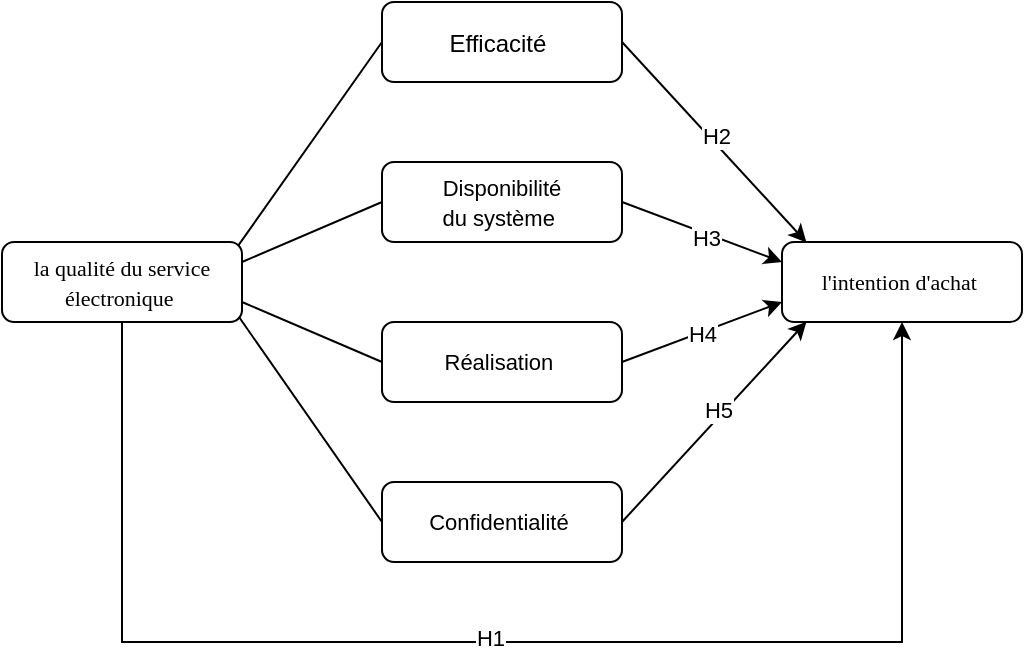 <mxfile version="26.2.14">
  <diagram name="Page-1" id="g4uEJwVApC-8BKiMDtJV">
    <mxGraphModel dx="1385" dy="789" grid="1" gridSize="10" guides="1" tooltips="1" connect="1" arrows="1" fold="1" page="1" pageScale="1" pageWidth="850" pageHeight="1100" math="0" shadow="0">
      <root>
        <mxCell id="0" />
        <mxCell id="1" parent="0" />
        <mxCell id="zcal4szhA9THlN3-I1z9-9" style="rounded=0;orthogonalLoop=1;jettySize=auto;html=1;exitX=1;exitY=0.5;exitDx=0;exitDy=0;entryX=0.102;entryY=0.005;entryDx=0;entryDy=0;entryPerimeter=0;" edge="1" parent="1" source="zcal4szhA9THlN3-I1z9-1" target="zcal4szhA9THlN3-I1z9-8">
          <mxGeometry relative="1" as="geometry" />
        </mxCell>
        <mxCell id="zcal4szhA9THlN3-I1z9-20" value="H2" style="edgeLabel;html=1;align=center;verticalAlign=middle;resizable=0;points=[];" vertex="1" connectable="0" parent="zcal4szhA9THlN3-I1z9-9">
          <mxGeometry x="-0.025" y="3" relative="1" as="geometry">
            <mxPoint as="offset" />
          </mxGeometry>
        </mxCell>
        <mxCell id="zcal4szhA9THlN3-I1z9-1" value="&lt;span style=&quot;line-height: 107%; font-family: Aptos, sans-serif;&quot;&gt;&lt;font&gt;Efficacité&lt;/font&gt;&lt;/span&gt;&lt;span style=&quot;font-size:11.0pt;line-height:107%;&lt;br/&gt;font-family:&amp;quot;Aptos&amp;quot;,sans-serif;mso-ascii-theme-font:minor-latin;mso-fareast-font-family:&lt;br/&gt;Aptos;mso-fareast-theme-font:minor-latin;mso-hansi-theme-font:minor-latin;&lt;br/&gt;mso-bidi-font-family:&amp;quot;Times New Roman&amp;quot;;mso-bidi-theme-font:minor-bidi;&lt;br/&gt;mso-ansi-language:FR-MA;mso-fareast-language:EN-US;mso-bidi-language:AR-SA&quot;&gt;&amp;nbsp;&lt;/span&gt;" style="rounded=1;whiteSpace=wrap;html=1;" vertex="1" parent="1">
          <mxGeometry x="240" y="320" width="120" height="40" as="geometry" />
        </mxCell>
        <mxCell id="zcal4szhA9THlN3-I1z9-10" style="rounded=0;orthogonalLoop=1;jettySize=auto;html=1;exitX=1;exitY=0.5;exitDx=0;exitDy=0;entryX=0;entryY=0.25;entryDx=0;entryDy=0;" edge="1" parent="1" source="zcal4szhA9THlN3-I1z9-2" target="zcal4szhA9THlN3-I1z9-8">
          <mxGeometry relative="1" as="geometry" />
        </mxCell>
        <mxCell id="zcal4szhA9THlN3-I1z9-21" value="H3" style="edgeLabel;html=1;align=center;verticalAlign=middle;resizable=0;points=[];" vertex="1" connectable="0" parent="zcal4szhA9THlN3-I1z9-10">
          <mxGeometry x="0.038" y="-2" relative="1" as="geometry">
            <mxPoint x="1" as="offset" />
          </mxGeometry>
        </mxCell>
        <mxCell id="zcal4szhA9THlN3-I1z9-2" value="&lt;span style=&quot;line-height: 107%; font-family: Aptos, sans-serif;&quot;&gt;&lt;font&gt;&lt;font style=&quot;font-size: 11px;&quot;&gt;Disponibilité&lt;br&gt;du système&lt;/font&gt;&amp;nbsp;&lt;/font&gt;&lt;/span&gt;" style="rounded=1;whiteSpace=wrap;html=1;" vertex="1" parent="1">
          <mxGeometry x="240" y="400" width="120" height="40" as="geometry" />
        </mxCell>
        <mxCell id="zcal4szhA9THlN3-I1z9-11" style="rounded=0;orthogonalLoop=1;jettySize=auto;html=1;exitX=1;exitY=0.5;exitDx=0;exitDy=0;entryX=0;entryY=0.75;entryDx=0;entryDy=0;" edge="1" parent="1" source="zcal4szhA9THlN3-I1z9-5" target="zcal4szhA9THlN3-I1z9-8">
          <mxGeometry relative="1" as="geometry" />
        </mxCell>
        <mxCell id="zcal4szhA9THlN3-I1z9-22" value="H4" style="edgeLabel;html=1;align=center;verticalAlign=middle;resizable=0;points=[];" vertex="1" connectable="0" parent="zcal4szhA9THlN3-I1z9-11">
          <mxGeometry x="-0.008" y="-1" relative="1" as="geometry">
            <mxPoint as="offset" />
          </mxGeometry>
        </mxCell>
        <mxCell id="zcal4szhA9THlN3-I1z9-5" value="&lt;span style=&quot;line-height: 107%;&quot;&gt;&lt;font style=&quot;font-size: 11px;&quot;&gt;Réalisation&amp;nbsp;&lt;/font&gt;&lt;/span&gt;" style="rounded=1;whiteSpace=wrap;html=1;" vertex="1" parent="1">
          <mxGeometry x="240" y="480" width="120" height="40" as="geometry" />
        </mxCell>
        <mxCell id="zcal4szhA9THlN3-I1z9-12" style="rounded=0;orthogonalLoop=1;jettySize=auto;html=1;exitX=1;exitY=0.5;exitDx=0;exitDy=0;entryX=0.102;entryY=0.996;entryDx=0;entryDy=0;entryPerimeter=0;" edge="1" parent="1" source="zcal4szhA9THlN3-I1z9-6" target="zcal4szhA9THlN3-I1z9-8">
          <mxGeometry relative="1" as="geometry">
            <mxPoint x="500" y="490" as="targetPoint" />
          </mxGeometry>
        </mxCell>
        <mxCell id="zcal4szhA9THlN3-I1z9-23" value="H5" style="edgeLabel;html=1;align=center;verticalAlign=middle;resizable=0;points=[];" vertex="1" connectable="0" parent="zcal4szhA9THlN3-I1z9-12">
          <mxGeometry x="0.083" y="3" relative="1" as="geometry">
            <mxPoint as="offset" />
          </mxGeometry>
        </mxCell>
        <mxCell id="zcal4szhA9THlN3-I1z9-6" value="&lt;span style=&quot;line-height: 107%; font-family: Aptos, sans-serif;&quot;&gt;&lt;font style=&quot;font-size: 11px;&quot;&gt;Confidentialité&amp;nbsp;&lt;/font&gt;&lt;/span&gt;" style="rounded=1;whiteSpace=wrap;html=1;" vertex="1" parent="1">
          <mxGeometry x="240" y="560" width="120" height="40" as="geometry" />
        </mxCell>
        <mxCell id="zcal4szhA9THlN3-I1z9-14" style="rounded=0;orthogonalLoop=1;jettySize=auto;html=1;exitX=0.985;exitY=0.042;exitDx=0;exitDy=0;entryX=0;entryY=0.5;entryDx=0;entryDy=0;endArrow=none;startFill=0;exitPerimeter=0;" edge="1" parent="1" source="zcal4szhA9THlN3-I1z9-7" target="zcal4szhA9THlN3-I1z9-1">
          <mxGeometry relative="1" as="geometry" />
        </mxCell>
        <mxCell id="zcal4szhA9THlN3-I1z9-19" style="edgeStyle=orthogonalEdgeStyle;rounded=0;orthogonalLoop=1;jettySize=auto;html=1;entryX=0.5;entryY=1;entryDx=0;entryDy=0;exitX=0.5;exitY=1;exitDx=0;exitDy=0;" edge="1" parent="1" source="zcal4szhA9THlN3-I1z9-7" target="zcal4szhA9THlN3-I1z9-8">
          <mxGeometry relative="1" as="geometry">
            <Array as="points">
              <mxPoint x="110" y="640" />
              <mxPoint x="500" y="640" />
            </Array>
          </mxGeometry>
        </mxCell>
        <mxCell id="zcal4szhA9THlN3-I1z9-24" value="H1" style="edgeLabel;html=1;align=center;verticalAlign=middle;resizable=0;points=[];" vertex="1" connectable="0" parent="zcal4szhA9THlN3-I1z9-19">
          <mxGeometry x="-0.031" y="2" relative="1" as="geometry">
            <mxPoint as="offset" />
          </mxGeometry>
        </mxCell>
        <mxCell id="zcal4szhA9THlN3-I1z9-7" value="&lt;span style=&quot;line-height: 107%; font-family: &amp;quot;Times New Roman&amp;quot;, serif;&quot;&gt;&lt;font style=&quot;font-size: 11px;&quot;&gt;la qualité du service électronique&amp;nbsp;&lt;/font&gt;&lt;/span&gt;" style="rounded=1;whiteSpace=wrap;html=1;" vertex="1" parent="1">
          <mxGeometry x="50" y="440" width="120" height="40" as="geometry" />
        </mxCell>
        <mxCell id="zcal4szhA9THlN3-I1z9-8" value="&lt;span style=&quot;line-height: 107%; font-family: &amp;quot;Times New Roman&amp;quot;, serif;&quot;&gt;&lt;font style=&quot;font-size: 11px;&quot;&gt;l&#39;intention d&#39;achat&amp;nbsp;&lt;/font&gt;&lt;/span&gt;" style="rounded=1;whiteSpace=wrap;html=1;" vertex="1" parent="1">
          <mxGeometry x="440" y="440" width="120" height="40" as="geometry" />
        </mxCell>
        <mxCell id="zcal4szhA9THlN3-I1z9-16" style="rounded=0;orthogonalLoop=1;jettySize=auto;html=1;exitX=1;exitY=0.25;exitDx=0;exitDy=0;entryX=0;entryY=0.5;entryDx=0;entryDy=0;endArrow=none;startFill=0;" edge="1" parent="1" source="zcal4szhA9THlN3-I1z9-7" target="zcal4szhA9THlN3-I1z9-2">
          <mxGeometry relative="1" as="geometry">
            <mxPoint x="200" y="452" as="sourcePoint" />
            <mxPoint x="241" y="350" as="targetPoint" />
          </mxGeometry>
        </mxCell>
        <mxCell id="zcal4szhA9THlN3-I1z9-17" style="rounded=0;orthogonalLoop=1;jettySize=auto;html=1;exitX=1;exitY=0.75;exitDx=0;exitDy=0;endArrow=none;startFill=0;entryX=0;entryY=0.5;entryDx=0;entryDy=0;" edge="1" parent="1" source="zcal4szhA9THlN3-I1z9-7" target="zcal4szhA9THlN3-I1z9-5">
          <mxGeometry relative="1" as="geometry">
            <mxPoint x="200" y="462" as="sourcePoint" />
            <mxPoint x="230" y="502" as="targetPoint" />
          </mxGeometry>
        </mxCell>
        <mxCell id="zcal4szhA9THlN3-I1z9-18" style="rounded=0;orthogonalLoop=1;jettySize=auto;html=1;exitX=0.989;exitY=0.944;exitDx=0;exitDy=0;entryX=0;entryY=0.5;entryDx=0;entryDy=0;endArrow=none;startFill=0;exitPerimeter=0;" edge="1" parent="1" source="zcal4szhA9THlN3-I1z9-7" target="zcal4szhA9THlN3-I1z9-6">
          <mxGeometry relative="1" as="geometry">
            <mxPoint x="200" y="471" as="sourcePoint" />
            <mxPoint x="241" y="369" as="targetPoint" />
          </mxGeometry>
        </mxCell>
      </root>
    </mxGraphModel>
  </diagram>
</mxfile>
